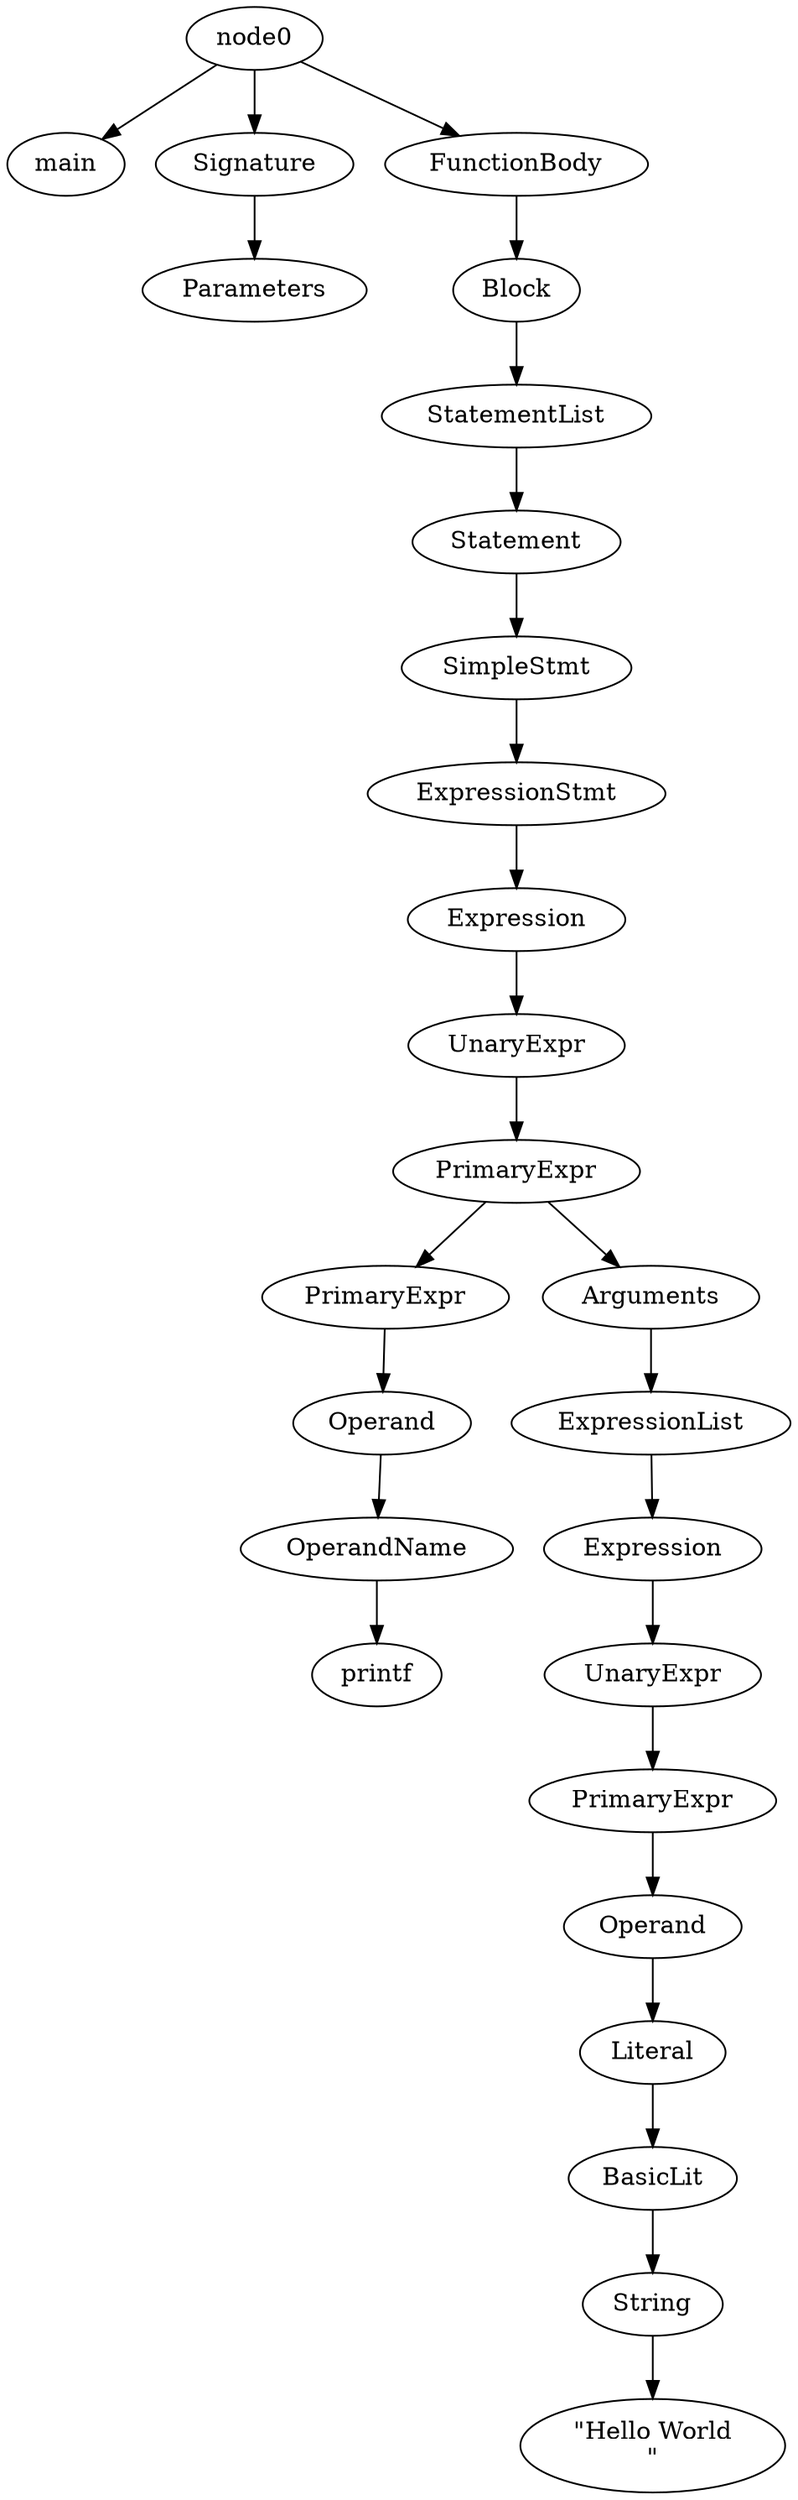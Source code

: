 digraph G {
node1[label="main"];
node2[label="Signature"];
node3[label="Parameters"];
node4[label="FunctionBody"];
node5[label="Block"];
node6[label="StatementList"];
node7[label="Statement"];
node8[label="SimpleStmt"];
node9[label="ExpressionStmt"];
node10[label="Expression"];
node11[label="UnaryExpr"];
node12[label="PrimaryExpr"];
node13[label="PrimaryExpr"];
node14[label="Operand"];
node15[label="OperandName"];
node16[label="printf"];
node17[label="Arguments"];
node18[label="ExpressionList"];
node19[label="Expression"];
node20[label="UnaryExpr"];
node21[label="PrimaryExpr"];
node22[label="Operand"];
node23[label="Literal"];
node24[label="BasicLit"];
node25[label="String"];
node26[label="\"Hello World\n\""];


"node0"->"node1";
"node0"->"node2";
"node2"->"node3";
"node0"->"node4";
"node4"->"node5";
"node5"->"node6";
"node6"->"node7";
"node7"->"node8";
"node8"->"node9";
"node9"->"node10";
"node10"->"node11";
"node11"->"node12";
"node12"->"node13";
"node13"->"node14";
"node14"->"node15";
"node15"->"node16";
"node12"->"node17";
"node17"->"node18";
"node18"->"node19";
"node19"->"node20";
"node20"->"node21";
"node21"->"node22";
"node22"->"node23";
"node23"->"node24";
"node24"->"node25";
"node25"->"node26";

}